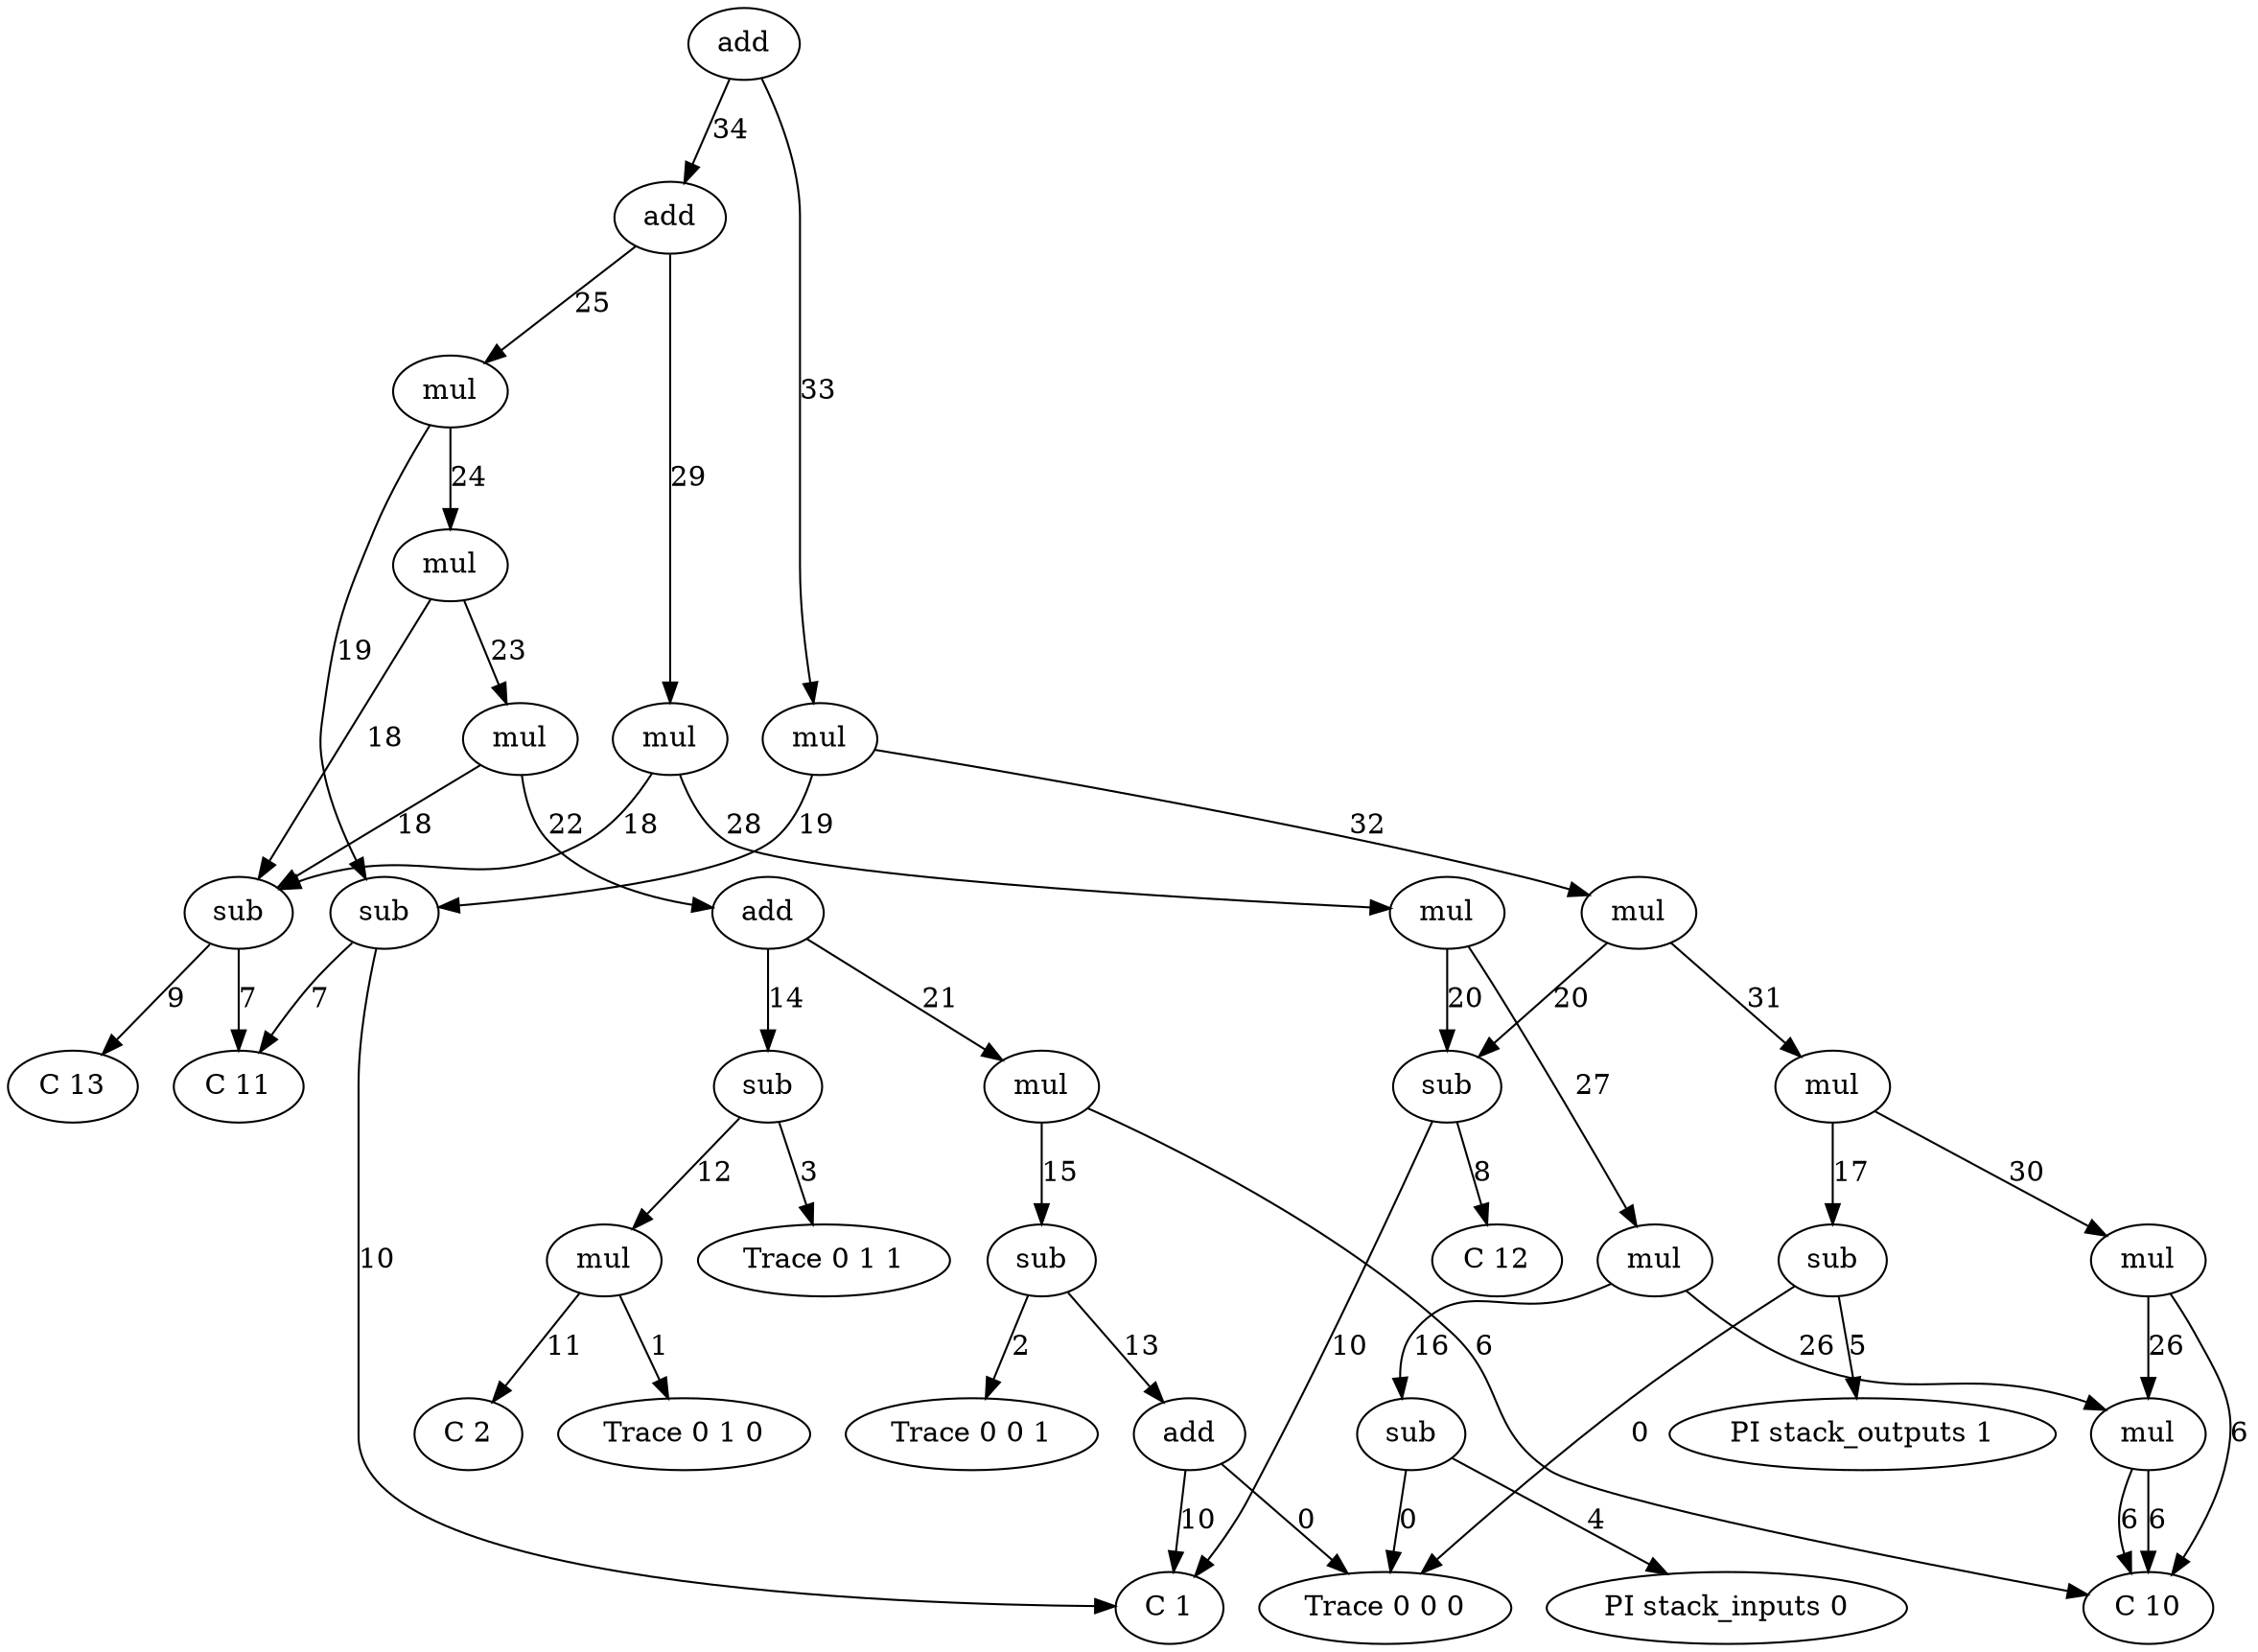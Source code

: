 digraph G {
0 [label="Trace 0 0 0"]
1 [label="Trace 0 1 0"]
2 [label="Trace 0 0 1"]
3 [label="Trace 0 1 1"]
4 [label="PI stack_inputs 0"]
5 [label="PI stack_outputs 1"]
6 [label="C 10"]
7 [label="C 11"]
8 [label="C 12"]
9 [label="C 13"]
10 [label="C 1"]
11 [label="C 2"]
12 [label="mul"]
12 -> 1 [label="1"]
12 -> 11 [label="11"]
13 [label="add"]
13 -> 0 [label="0"]
13 -> 10 [label="10"]
14 [label="sub"]
14 -> 3 [label="3"]
14 -> 12 [label="12"]
15 [label="sub"]
15 -> 2 [label="2"]
15 -> 13 [label="13"]
16 [label="sub"]
16 -> 0 [label="0"]
16 -> 4 [label="4"]
17 [label="sub"]
17 -> 0 [label="0"]
17 -> 5 [label="5"]
18 [label="sub"]
18 -> 7 [label="7"]
18 -> 9 [label="9"]
19 [label="sub"]
19 -> 7 [label="7"]
19 -> 10 [label="10"]
20 [label="sub"]
20 -> 8 [label="8"]
20 -> 10 [label="10"]
21 [label="mul"]
21 -> 15 [label="15"]
21 -> 6 [label="6"]
22 [label="add"]
22 -> 14 [label="14"]
22 -> 21 [label="21"]
23 [label="mul"]
23 -> 22 [label="22"]
23 -> 18 [label="18"]
24 [label="mul"]
24 -> 23 [label="23"]
24 -> 18 [label="18"]
25 [label="mul"]
25 -> 24 [label="24"]
25 -> 19 [label="19"]
26 [label="mul"]
26 -> 6 [label="6"]
26 -> 6 [label="6"]
27 [label="mul"]
27 -> 16 [label="16"]
27 -> 26 [label="26"]
28 [label="mul"]
28 -> 27 [label="27"]
28 -> 20 [label="20"]
29 [label="mul"]
29 -> 28 [label="28"]
29 -> 18 [label="18"]
30 [label="mul"]
30 -> 6 [label="6"]
30 -> 26 [label="26"]
31 [label="mul"]
31 -> 17 [label="17"]
31 -> 30 [label="30"]
32 [label="mul"]
32 -> 31 [label="31"]
32 -> 20 [label="20"]
33 [label="mul"]
33 -> 32 [label="32"]
33 -> 19 [label="19"]
34 [label="add"]
34 -> 25 [label="25"]
34 -> 29 [label="29"]
35 [label="add"]
35 -> 34 [label="34"]
35 -> 33 [label="33"]
}
